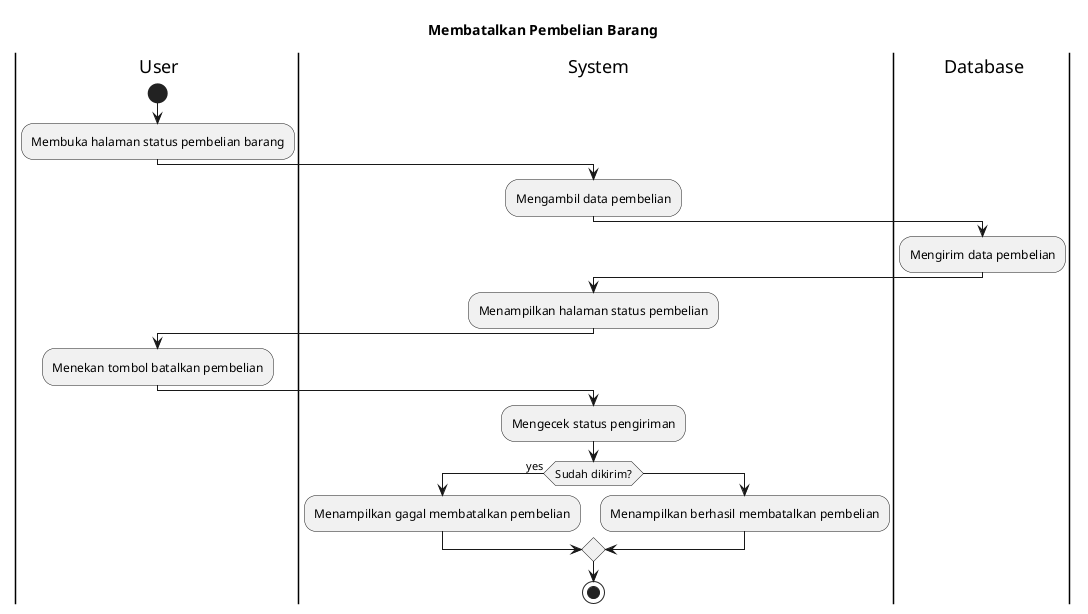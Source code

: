 @startuml
title Membatalkan Pembelian Barang
|U| User
|S| System
|D| Database
|U|
start
:Membuka halaman status pembelian barang;
|S|
:Mengambil data pembelian;
|D|
:Mengirim data pembelian;
|S|
:Menampilkan halaman status pembelian;
|U|
:Menekan tombol batalkan pembelian;
|S|
:Mengecek status pengiriman;
if (Sudah dikirim?) then (yes)
  :Menampilkan gagal membatalkan pembelian; 
else
  :Menampilkan berhasil membatalkan pembelian; 
endif
stop
@enduml
